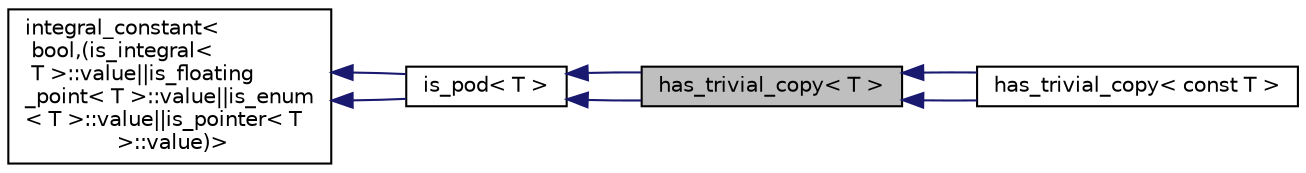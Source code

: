 digraph "has_trivial_copy&lt; T &gt;"
{
  edge [fontname="Helvetica",fontsize="10",labelfontname="Helvetica",labelfontsize="10"];
  node [fontname="Helvetica",fontsize="10",shape=record];
  rankdir="LR";
  Node1 [label="has_trivial_copy\< T \>",height=0.2,width=0.4,color="black", fillcolor="grey75", style="filled", fontcolor="black"];
  Node2 -> Node1 [dir="back",color="midnightblue",fontsize="10",style="solid",fontname="Helvetica"];
  Node2 [label="is_pod\< T \>",height=0.2,width=0.4,color="black", fillcolor="white", style="filled",URL="$structis__pod.html"];
  Node3 -> Node2 [dir="back",color="midnightblue",fontsize="10",style="solid",fontname="Helvetica"];
  Node3 [label="integral_constant\<\l bool,(is_integral\<\l T \>::value\|\|is_floating\l_point\< T \>::value\|\|is_enum\l\< T \>::value\|\|is_pointer\< T\l \>::value)\>",height=0.2,width=0.4,color="black", fillcolor="white", style="filled",URL="$structintegral__constant.html"];
  Node3 -> Node2 [dir="back",color="midnightblue",fontsize="10",style="solid",fontname="Helvetica"];
  Node2 -> Node1 [dir="back",color="midnightblue",fontsize="10",style="solid",fontname="Helvetica"];
  Node1 -> Node4 [dir="back",color="midnightblue",fontsize="10",style="solid",fontname="Helvetica"];
  Node4 [label="has_trivial_copy\< const T \>",height=0.2,width=0.4,color="black", fillcolor="white", style="filled",URL="$structhas__trivial__copy_3_01const_01T_01_4.html"];
  Node1 -> Node4 [dir="back",color="midnightblue",fontsize="10",style="solid",fontname="Helvetica"];
}
